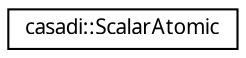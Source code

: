digraph "Graphical Class Hierarchy"
{
  edge [fontname="FreeSans.ttf",fontsize="10",labelfontname="FreeSans.ttf",labelfontsize="10"];
  node [fontname="FreeSans.ttf",fontsize="10",shape=record];
  rankdir="LR";
  Node1 [label="casadi::ScalarAtomic",height=0.2,width=0.4,color="black", fillcolor="white", style="filled",URL="$de/d54/structcasadi_1_1ScalarAtomic.html",tooltip="An atomic operation for the SXElem virtual machine. "];
}
